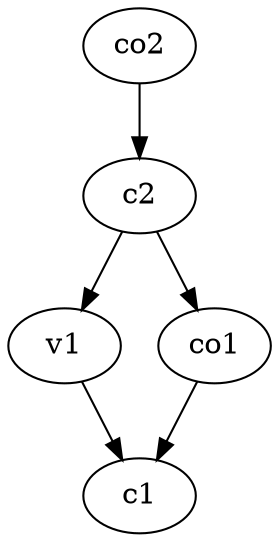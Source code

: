 strict digraph  {
c1;
c2;
v1;
co1;
co2;
c2 -> v1  [weight=1];
c2 -> co1  [weight=1];
v1 -> c1  [weight=1];
co1 -> c1  [weight=1];
co2 -> c2  [weight=1];
}
